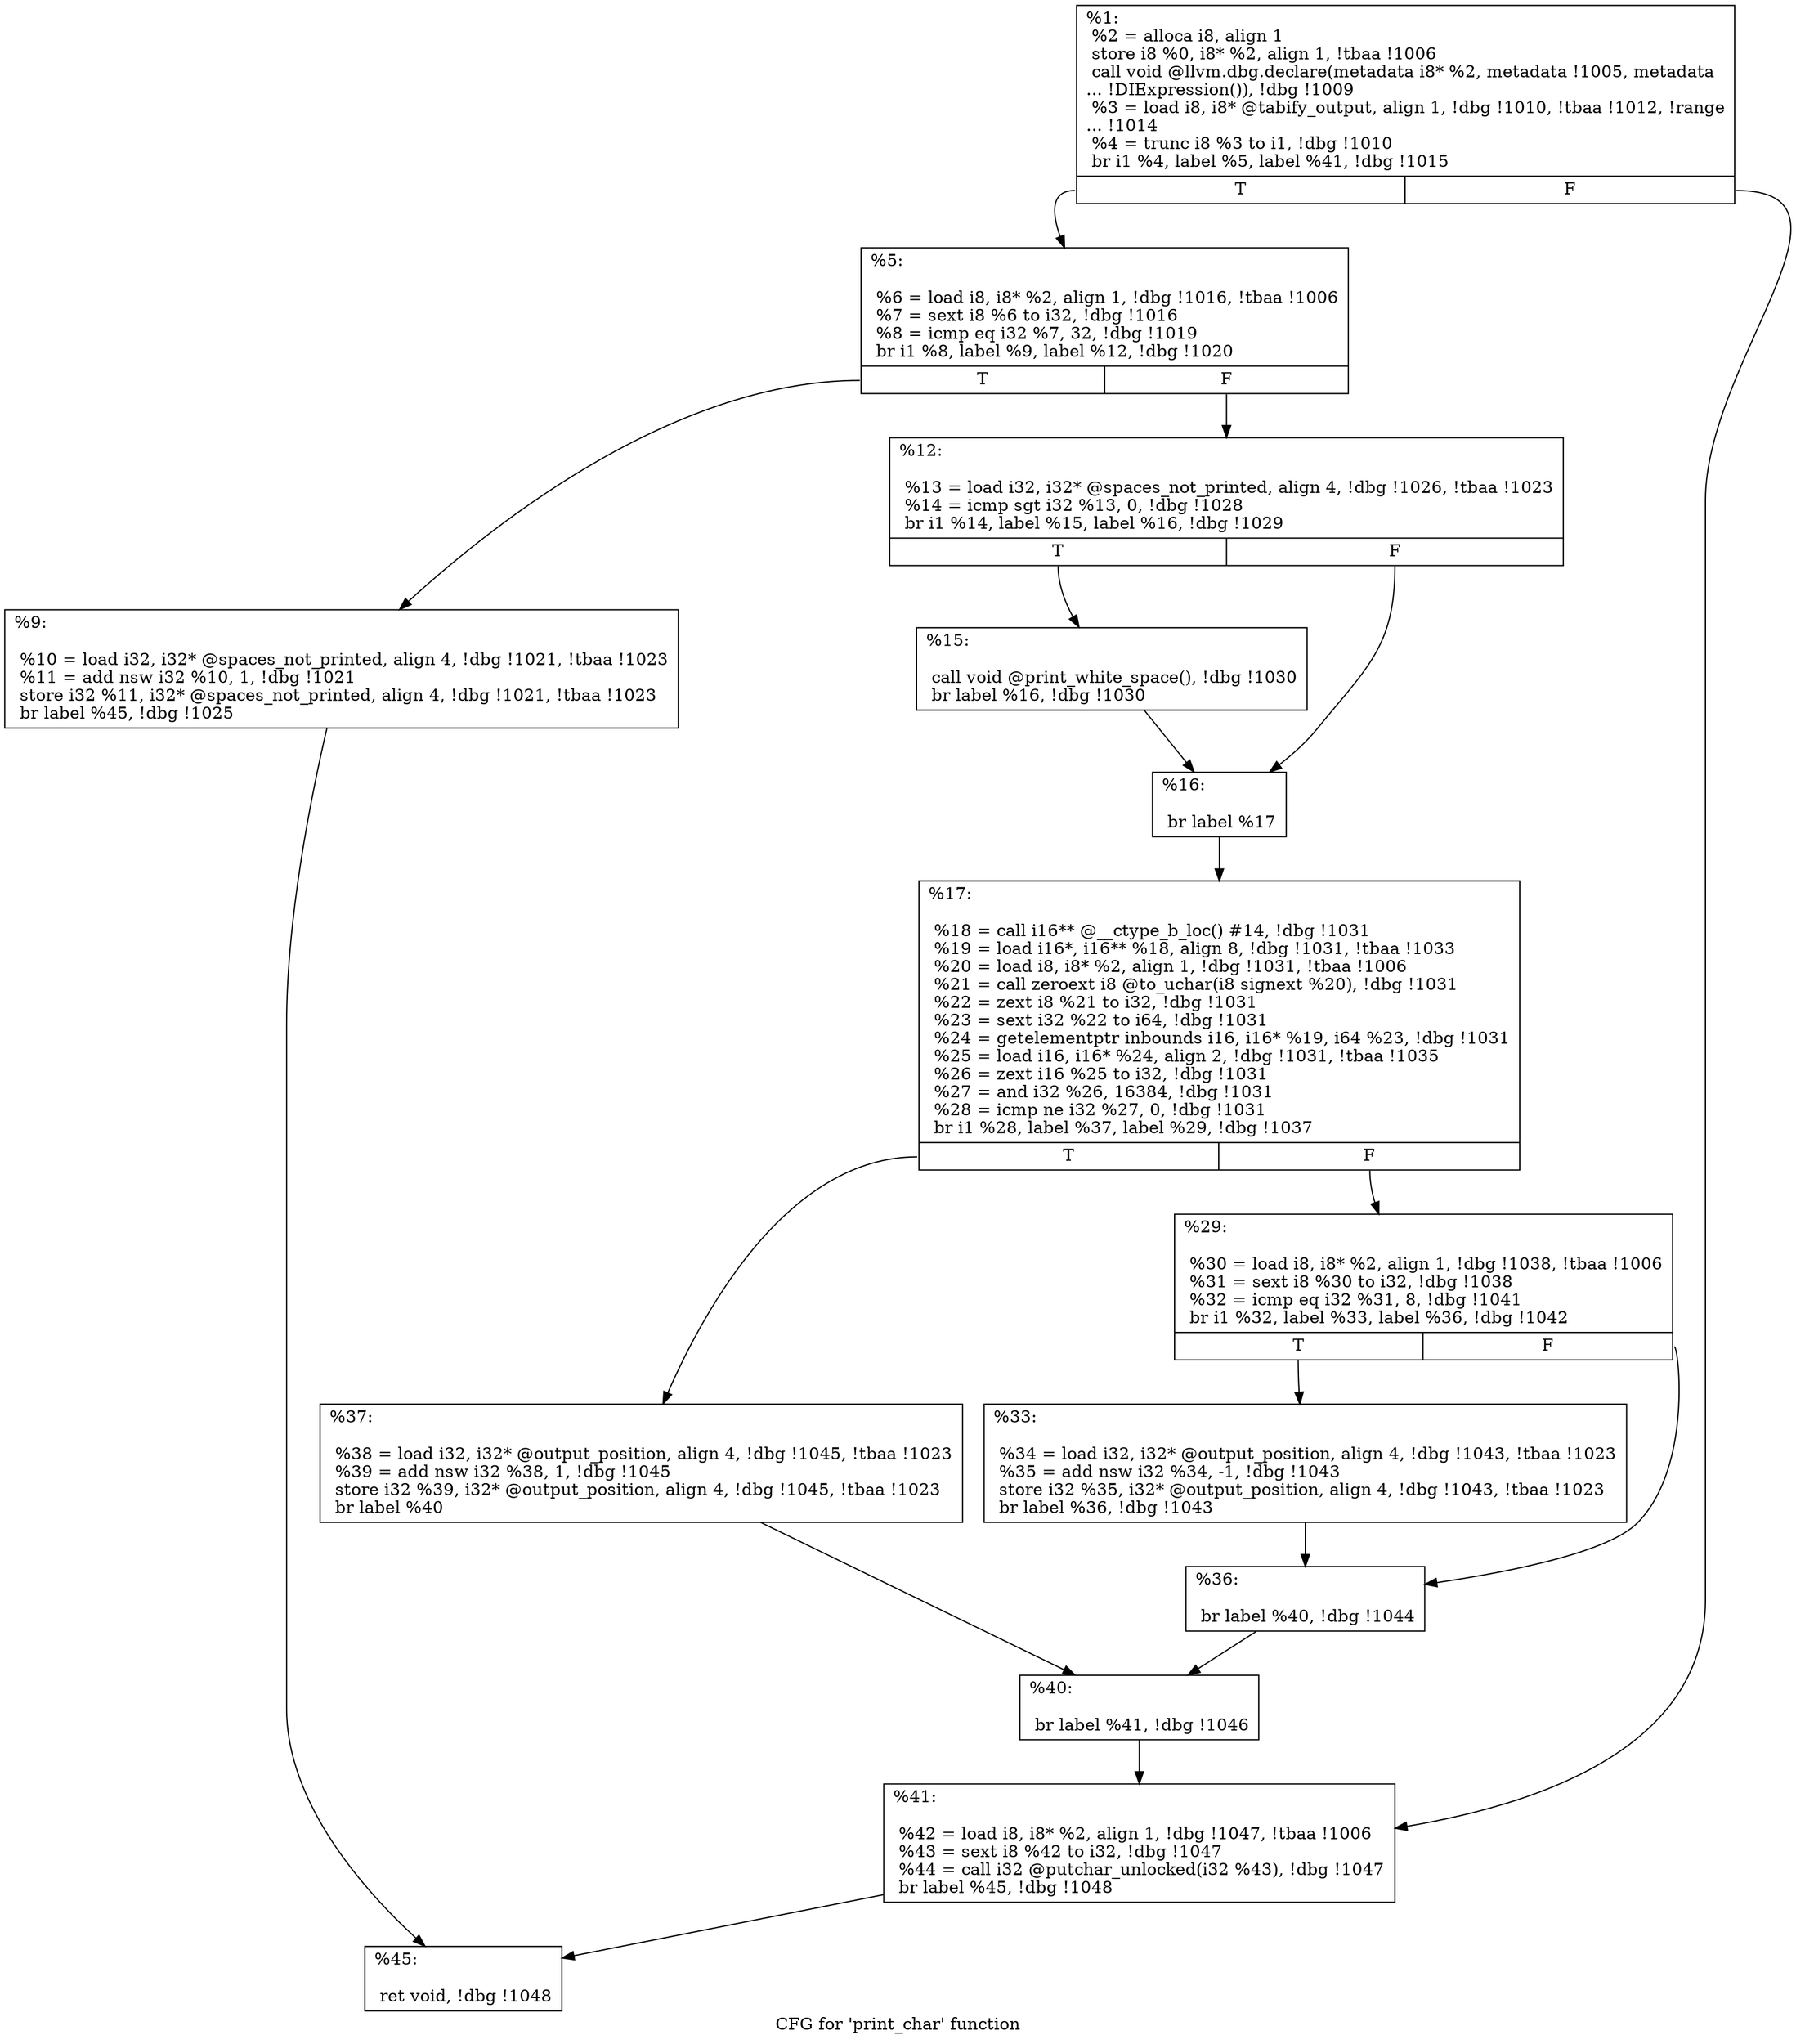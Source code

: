 digraph "CFG for 'print_char' function" {
	label="CFG for 'print_char' function";

	Node0x16809e0 [shape=record,label="{%1:\l  %2 = alloca i8, align 1\l  store i8 %0, i8* %2, align 1, !tbaa !1006\l  call void @llvm.dbg.declare(metadata i8* %2, metadata !1005, metadata\l... !DIExpression()), !dbg !1009\l  %3 = load i8, i8* @tabify_output, align 1, !dbg !1010, !tbaa !1012, !range\l... !1014\l  %4 = trunc i8 %3 to i1, !dbg !1010\l  br i1 %4, label %5, label %41, !dbg !1015\l|{<s0>T|<s1>F}}"];
	Node0x16809e0:s0 -> Node0x1680ae0;
	Node0x16809e0:s1 -> Node0x1680e50;
	Node0x1680ae0 [shape=record,label="{%5:\l\l  %6 = load i8, i8* %2, align 1, !dbg !1016, !tbaa !1006\l  %7 = sext i8 %6 to i32, !dbg !1016\l  %8 = icmp eq i32 %7, 32, !dbg !1019\l  br i1 %8, label %9, label %12, !dbg !1020\l|{<s0>T|<s1>F}}"];
	Node0x1680ae0:s0 -> Node0x1680b30;
	Node0x1680ae0:s1 -> Node0x1680b80;
	Node0x1680b30 [shape=record,label="{%9:\l\l  %10 = load i32, i32* @spaces_not_printed, align 4, !dbg !1021, !tbaa !1023\l  %11 = add nsw i32 %10, 1, !dbg !1021\l  store i32 %11, i32* @spaces_not_printed, align 4, !dbg !1021, !tbaa !1023\l  br label %45, !dbg !1025\l}"];
	Node0x1680b30 -> Node0x1680ea0;
	Node0x1680b80 [shape=record,label="{%12:\l\l  %13 = load i32, i32* @spaces_not_printed, align 4, !dbg !1026, !tbaa !1023\l  %14 = icmp sgt i32 %13, 0, !dbg !1028\l  br i1 %14, label %15, label %16, !dbg !1029\l|{<s0>T|<s1>F}}"];
	Node0x1680b80:s0 -> Node0x1680bd0;
	Node0x1680b80:s1 -> Node0x1680c20;
	Node0x1680bd0 [shape=record,label="{%15:\l\l  call void @print_white_space(), !dbg !1030\l  br label %16, !dbg !1030\l}"];
	Node0x1680bd0 -> Node0x1680c20;
	Node0x1680c20 [shape=record,label="{%16:\l\l  br label %17\l}"];
	Node0x1680c20 -> Node0x1680c70;
	Node0x1680c70 [shape=record,label="{%17:\l\l  %18 = call i16** @__ctype_b_loc() #14, !dbg !1031\l  %19 = load i16*, i16** %18, align 8, !dbg !1031, !tbaa !1033\l  %20 = load i8, i8* %2, align 1, !dbg !1031, !tbaa !1006\l  %21 = call zeroext i8 @to_uchar(i8 signext %20), !dbg !1031\l  %22 = zext i8 %21 to i32, !dbg !1031\l  %23 = sext i32 %22 to i64, !dbg !1031\l  %24 = getelementptr inbounds i16, i16* %19, i64 %23, !dbg !1031\l  %25 = load i16, i16* %24, align 2, !dbg !1031, !tbaa !1035\l  %26 = zext i16 %25 to i32, !dbg !1031\l  %27 = and i32 %26, 16384, !dbg !1031\l  %28 = icmp ne i32 %27, 0, !dbg !1031\l  br i1 %28, label %37, label %29, !dbg !1037\l|{<s0>T|<s1>F}}"];
	Node0x1680c70:s0 -> Node0x1680db0;
	Node0x1680c70:s1 -> Node0x1680cc0;
	Node0x1680cc0 [shape=record,label="{%29:\l\l  %30 = load i8, i8* %2, align 1, !dbg !1038, !tbaa !1006\l  %31 = sext i8 %30 to i32, !dbg !1038\l  %32 = icmp eq i32 %31, 8, !dbg !1041\l  br i1 %32, label %33, label %36, !dbg !1042\l|{<s0>T|<s1>F}}"];
	Node0x1680cc0:s0 -> Node0x1680d10;
	Node0x1680cc0:s1 -> Node0x1680d60;
	Node0x1680d10 [shape=record,label="{%33:\l\l  %34 = load i32, i32* @output_position, align 4, !dbg !1043, !tbaa !1023\l  %35 = add nsw i32 %34, -1, !dbg !1043\l  store i32 %35, i32* @output_position, align 4, !dbg !1043, !tbaa !1023\l  br label %36, !dbg !1043\l}"];
	Node0x1680d10 -> Node0x1680d60;
	Node0x1680d60 [shape=record,label="{%36:\l\l  br label %40, !dbg !1044\l}"];
	Node0x1680d60 -> Node0x1680e00;
	Node0x1680db0 [shape=record,label="{%37:\l\l  %38 = load i32, i32* @output_position, align 4, !dbg !1045, !tbaa !1023\l  %39 = add nsw i32 %38, 1, !dbg !1045\l  store i32 %39, i32* @output_position, align 4, !dbg !1045, !tbaa !1023\l  br label %40\l}"];
	Node0x1680db0 -> Node0x1680e00;
	Node0x1680e00 [shape=record,label="{%40:\l\l  br label %41, !dbg !1046\l}"];
	Node0x1680e00 -> Node0x1680e50;
	Node0x1680e50 [shape=record,label="{%41:\l\l  %42 = load i8, i8* %2, align 1, !dbg !1047, !tbaa !1006\l  %43 = sext i8 %42 to i32, !dbg !1047\l  %44 = call i32 @putchar_unlocked(i32 %43), !dbg !1047\l  br label %45, !dbg !1048\l}"];
	Node0x1680e50 -> Node0x1680ea0;
	Node0x1680ea0 [shape=record,label="{%45:\l\l  ret void, !dbg !1048\l}"];
}
